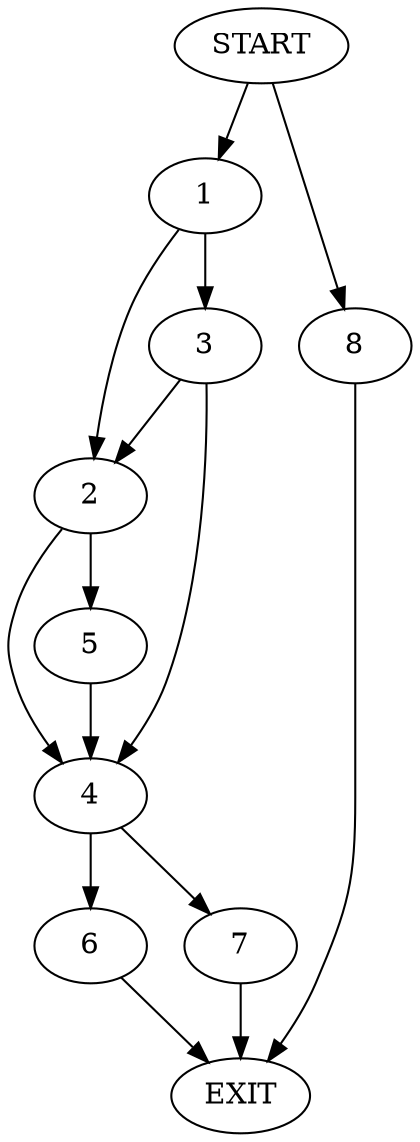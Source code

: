 digraph {
0 [label="START"]
9 [label="EXIT"]
0 -> 1
1 -> 2
1 -> 3
3 -> 4
3 -> 2
2 -> 4
2 -> 5
4 -> 6
4 -> 7
5 -> 4
6 -> 9
7 -> 9
0 -> 8
8 -> 9
}
